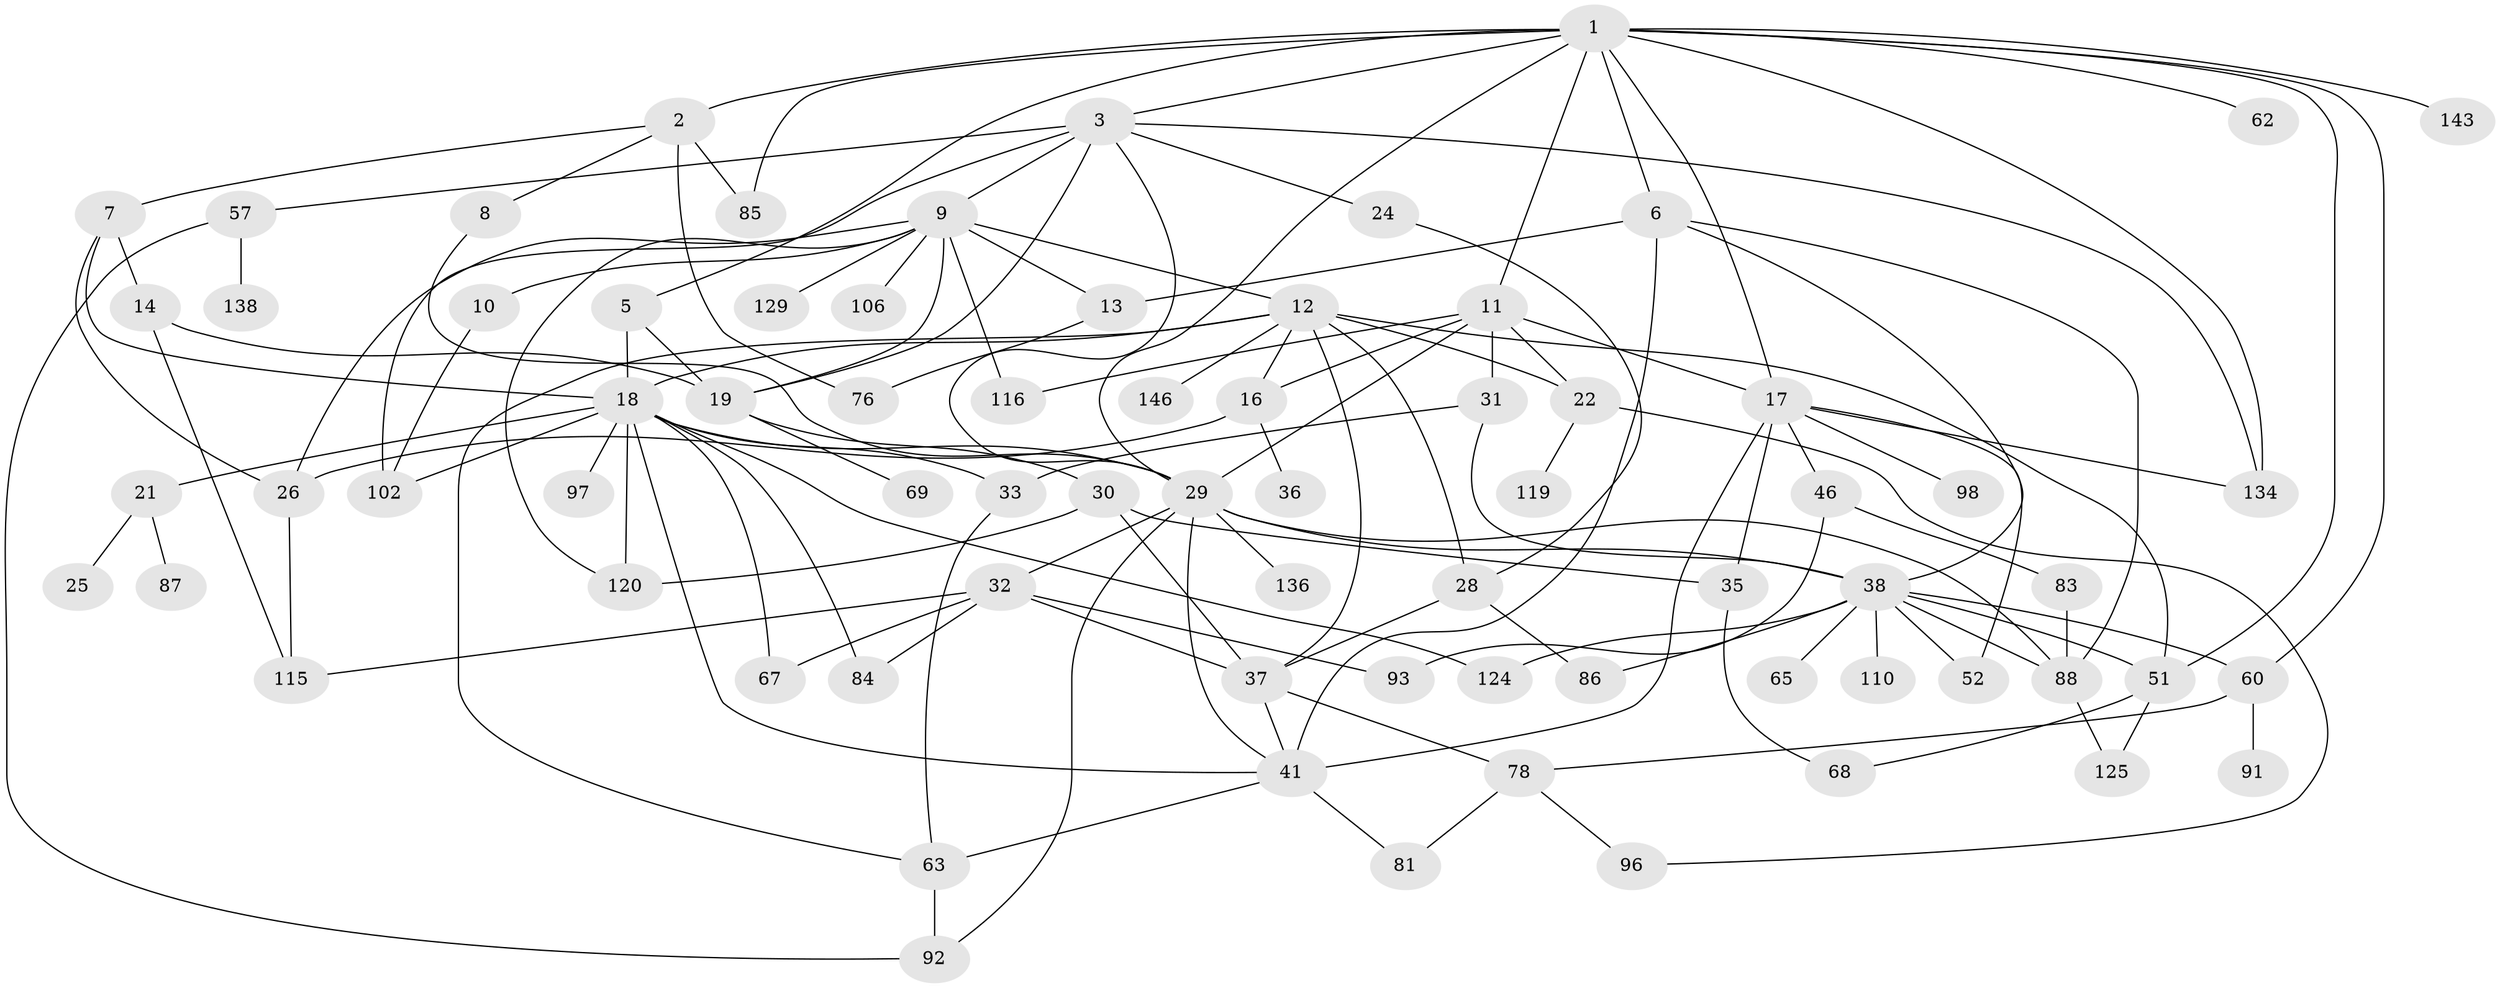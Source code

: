 // original degree distribution, {7: 0.033783783783783786, 5: 0.05405405405405406, 6: 0.04054054054054054, 8: 0.013513513513513514, 3: 0.22297297297297297, 4: 0.12837837837837837, 2: 0.31756756756756754, 1: 0.1891891891891892}
// Generated by graph-tools (version 1.1) at 2025/13/03/09/25 04:13:38]
// undirected, 74 vertices, 132 edges
graph export_dot {
graph [start="1"]
  node [color=gray90,style=filled];
  1 [super="+4"];
  2;
  3 [super="+82"];
  5 [super="+70"];
  6 [super="+72"];
  7;
  8;
  9 [super="+111+64+48"];
  10;
  11;
  12 [super="+122+58"];
  13 [super="+54+145"];
  14 [super="+89"];
  16 [super="+34"];
  17 [super="+123+23"];
  18 [super="+27+71+100+66"];
  19 [super="+61"];
  21;
  22 [super="+50+108"];
  24;
  25 [super="+142"];
  26 [super="+80+56"];
  28 [super="+59"];
  29 [super="+75"];
  30 [super="+95+113+90"];
  31;
  32 [super="+55+47"];
  33;
  35;
  36 [super="+49"];
  37 [super="+42+103"];
  38 [super="+44+45"];
  41 [super="+94+104"];
  46 [super="+127"];
  51 [super="+53"];
  52;
  57 [super="+141"];
  60;
  62;
  63 [super="+126+107"];
  65;
  67 [super="+74"];
  68 [super="+114"];
  69;
  76;
  78 [super="+99"];
  81 [super="+101"];
  83;
  84;
  85;
  86;
  87;
  88 [super="+128"];
  91;
  92;
  93;
  96;
  97;
  98;
  102 [super="+117"];
  106;
  110;
  115;
  116;
  119;
  120 [super="+121"];
  124;
  125;
  129 [super="+131"];
  134;
  136;
  138;
  143;
  146;
  1 -- 2;
  1 -- 3;
  1 -- 5;
  1 -- 51;
  1 -- 143;
  1 -- 29 [weight=2];
  1 -- 6;
  1 -- 134;
  1 -- 11;
  1 -- 17;
  1 -- 85;
  1 -- 60;
  1 -- 62;
  2 -- 7;
  2 -- 8;
  2 -- 76;
  2 -- 85;
  3 -- 9;
  3 -- 24;
  3 -- 57;
  3 -- 19;
  3 -- 102;
  3 -- 134;
  3 -- 29;
  5 -- 18;
  5 -- 19;
  6 -- 88;
  6 -- 38;
  6 -- 41;
  6 -- 13;
  7 -- 14;
  7 -- 18;
  7 -- 26;
  8 -- 29;
  9 -- 10;
  9 -- 12;
  9 -- 13;
  9 -- 120;
  9 -- 129;
  9 -- 106;
  9 -- 116;
  9 -- 19;
  9 -- 26;
  10 -- 102;
  11 -- 22;
  11 -- 29;
  11 -- 31;
  11 -- 116;
  11 -- 16;
  11 -- 17;
  12 -- 16;
  12 -- 63;
  12 -- 146;
  12 -- 51;
  12 -- 18;
  12 -- 28;
  12 -- 37;
  12 -- 22;
  13 -- 76;
  14 -- 19;
  14 -- 115;
  16 -- 36;
  16 -- 26;
  17 -- 41 [weight=2];
  17 -- 52;
  17 -- 98;
  17 -- 35;
  17 -- 134;
  17 -- 46;
  18 -- 21;
  18 -- 41;
  18 -- 124;
  18 -- 67;
  18 -- 33;
  18 -- 97;
  18 -- 84;
  18 -- 102;
  18 -- 120;
  18 -- 29 [weight=2];
  19 -- 30;
  19 -- 69;
  21 -- 25;
  21 -- 87;
  22 -- 119;
  22 -- 96;
  24 -- 28;
  26 -- 115 [weight=2];
  28 -- 86;
  28 -- 37;
  29 -- 32 [weight=3];
  29 -- 38;
  29 -- 136;
  29 -- 92;
  29 -- 88;
  29 -- 41;
  30 -- 35;
  30 -- 37;
  30 -- 120;
  31 -- 33;
  31 -- 38;
  32 -- 67;
  32 -- 37;
  32 -- 115;
  32 -- 84;
  32 -- 93;
  33 -- 63;
  35 -- 68;
  37 -- 78;
  37 -- 41;
  38 -- 65;
  38 -- 52;
  38 -- 86;
  38 -- 88;
  38 -- 60;
  38 -- 51;
  38 -- 124;
  38 -- 110;
  41 -- 81;
  41 -- 63;
  46 -- 83;
  46 -- 93;
  51 -- 125;
  51 -- 68;
  57 -- 92;
  57 -- 138;
  60 -- 78;
  60 -- 91;
  63 -- 92;
  78 -- 81;
  78 -- 96;
  83 -- 88;
  88 -- 125;
}
